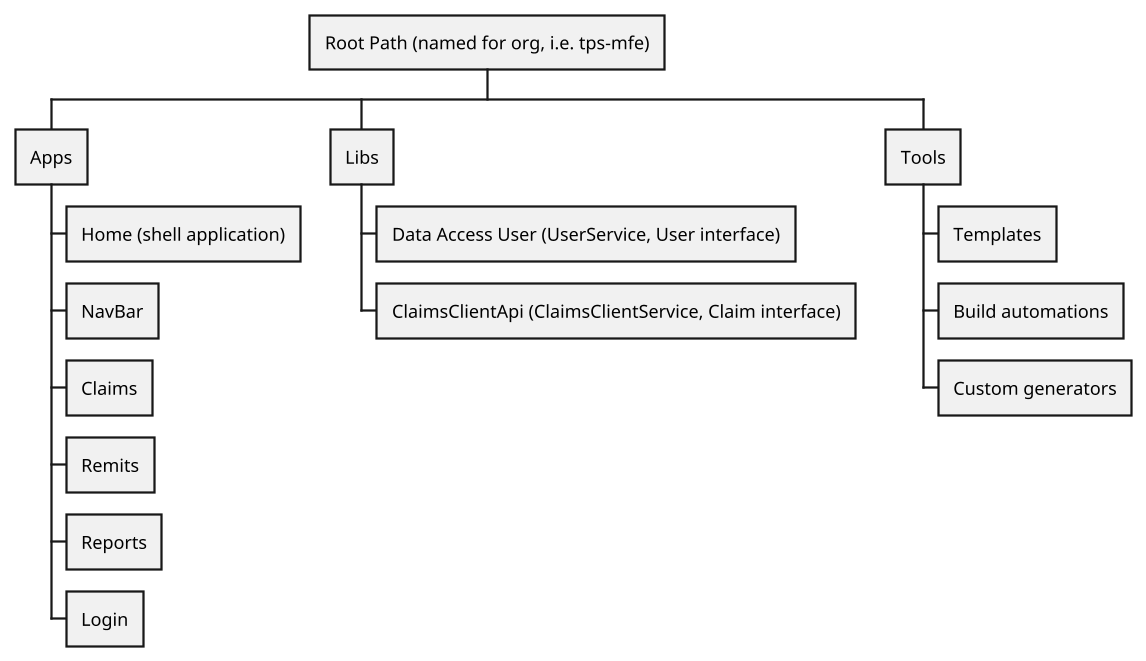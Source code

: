 @startwbs
scale 1.5
* Root Path (named for org, i.e. tps-mfe)
** Apps
*** Home (shell application)
*** NavBar
*** Claims
*** Remits
*** Reports
*** Login
** Libs
*** Data Access User (UserService, User interface)
*** ClaimsClientApi (ClaimsClientService, Claim interface)
** Tools
*** Templates
*** Build automations
*** Custom generators
@endwbs